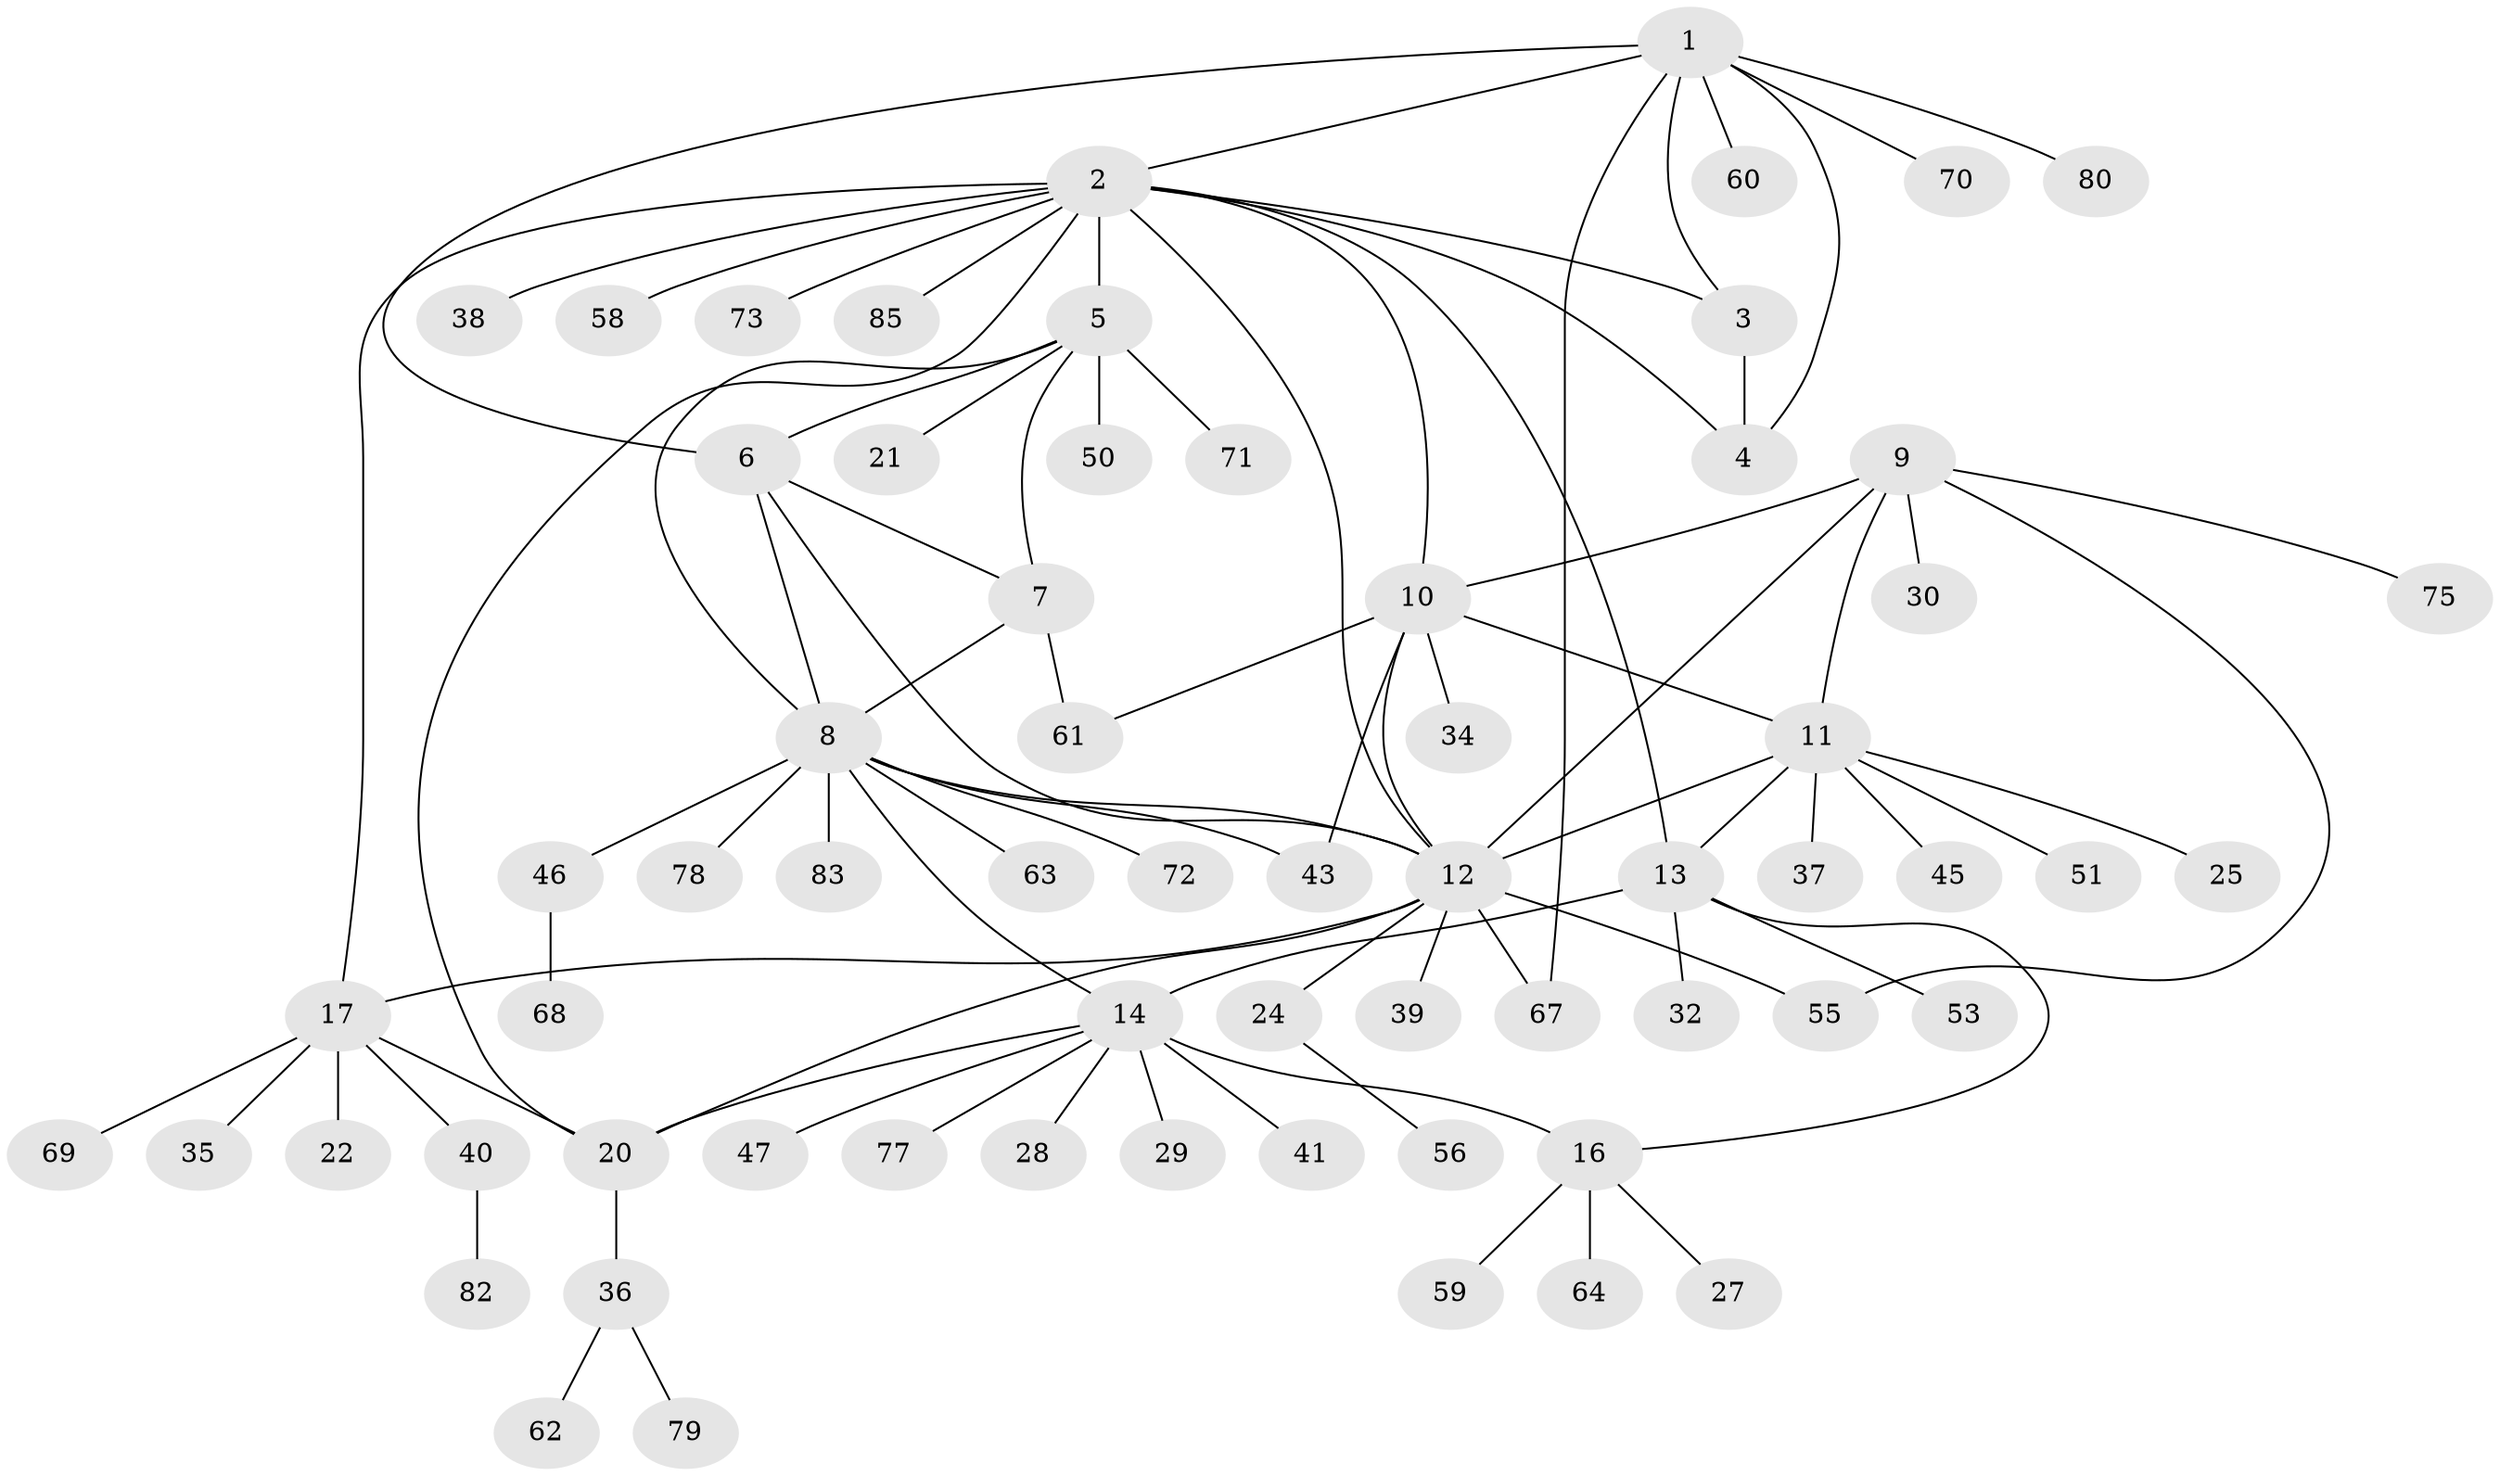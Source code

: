 // Generated by graph-tools (version 1.1) at 2025/52/02/27/25 19:52:19]
// undirected, 65 vertices, 88 edges
graph export_dot {
graph [start="1"]
  node [color=gray90,style=filled];
  1 [super="+31"];
  2 [super="+19"];
  3;
  4;
  5 [super="+23"];
  6 [super="+52"];
  7 [super="+74"];
  8 [super="+44"];
  9 [super="+54"];
  10 [super="+66"];
  11 [super="+81"];
  12 [super="+18"];
  13 [super="+26"];
  14 [super="+15"];
  16 [super="+48"];
  17 [super="+33"];
  20;
  21;
  22;
  24 [super="+84"];
  25;
  27;
  28;
  29;
  30;
  32;
  34;
  35 [super="+65"];
  36 [super="+42"];
  37;
  38;
  39 [super="+57"];
  40 [super="+49"];
  41;
  43;
  45;
  46 [super="+76"];
  47;
  50;
  51;
  53;
  55;
  56;
  58;
  59;
  60;
  61;
  62;
  63;
  64;
  67;
  68;
  69;
  70;
  71;
  72;
  73;
  75;
  77;
  78;
  79;
  80;
  82;
  83;
  85;
  1 -- 2;
  1 -- 3;
  1 -- 4;
  1 -- 6;
  1 -- 67;
  1 -- 70;
  1 -- 80;
  1 -- 60;
  2 -- 3;
  2 -- 4;
  2 -- 10;
  2 -- 13;
  2 -- 58;
  2 -- 73;
  2 -- 85;
  2 -- 17;
  2 -- 20;
  2 -- 5;
  2 -- 38;
  2 -- 12;
  3 -- 4;
  5 -- 6;
  5 -- 7;
  5 -- 8;
  5 -- 21;
  5 -- 50;
  5 -- 71;
  6 -- 7;
  6 -- 8;
  6 -- 12;
  7 -- 8;
  7 -- 61;
  8 -- 12;
  8 -- 43;
  8 -- 46;
  8 -- 63;
  8 -- 72;
  8 -- 78;
  8 -- 83;
  8 -- 14;
  9 -- 10;
  9 -- 11;
  9 -- 12;
  9 -- 30;
  9 -- 55;
  9 -- 75;
  10 -- 11;
  10 -- 12;
  10 -- 34;
  10 -- 43;
  10 -- 61;
  11 -- 12;
  11 -- 13;
  11 -- 25;
  11 -- 37;
  11 -- 45;
  11 -- 51;
  12 -- 24;
  12 -- 39;
  12 -- 67;
  12 -- 17;
  12 -- 20;
  12 -- 55;
  13 -- 14 [weight=2];
  13 -- 16;
  13 -- 32;
  13 -- 53;
  14 -- 16 [weight=2];
  14 -- 20;
  14 -- 41;
  14 -- 77;
  14 -- 29;
  14 -- 28;
  14 -- 47;
  16 -- 27;
  16 -- 59;
  16 -- 64;
  17 -- 20;
  17 -- 22;
  17 -- 35;
  17 -- 40;
  17 -- 69;
  20 -- 36;
  24 -- 56;
  36 -- 62;
  36 -- 79;
  40 -- 82;
  46 -- 68;
}
